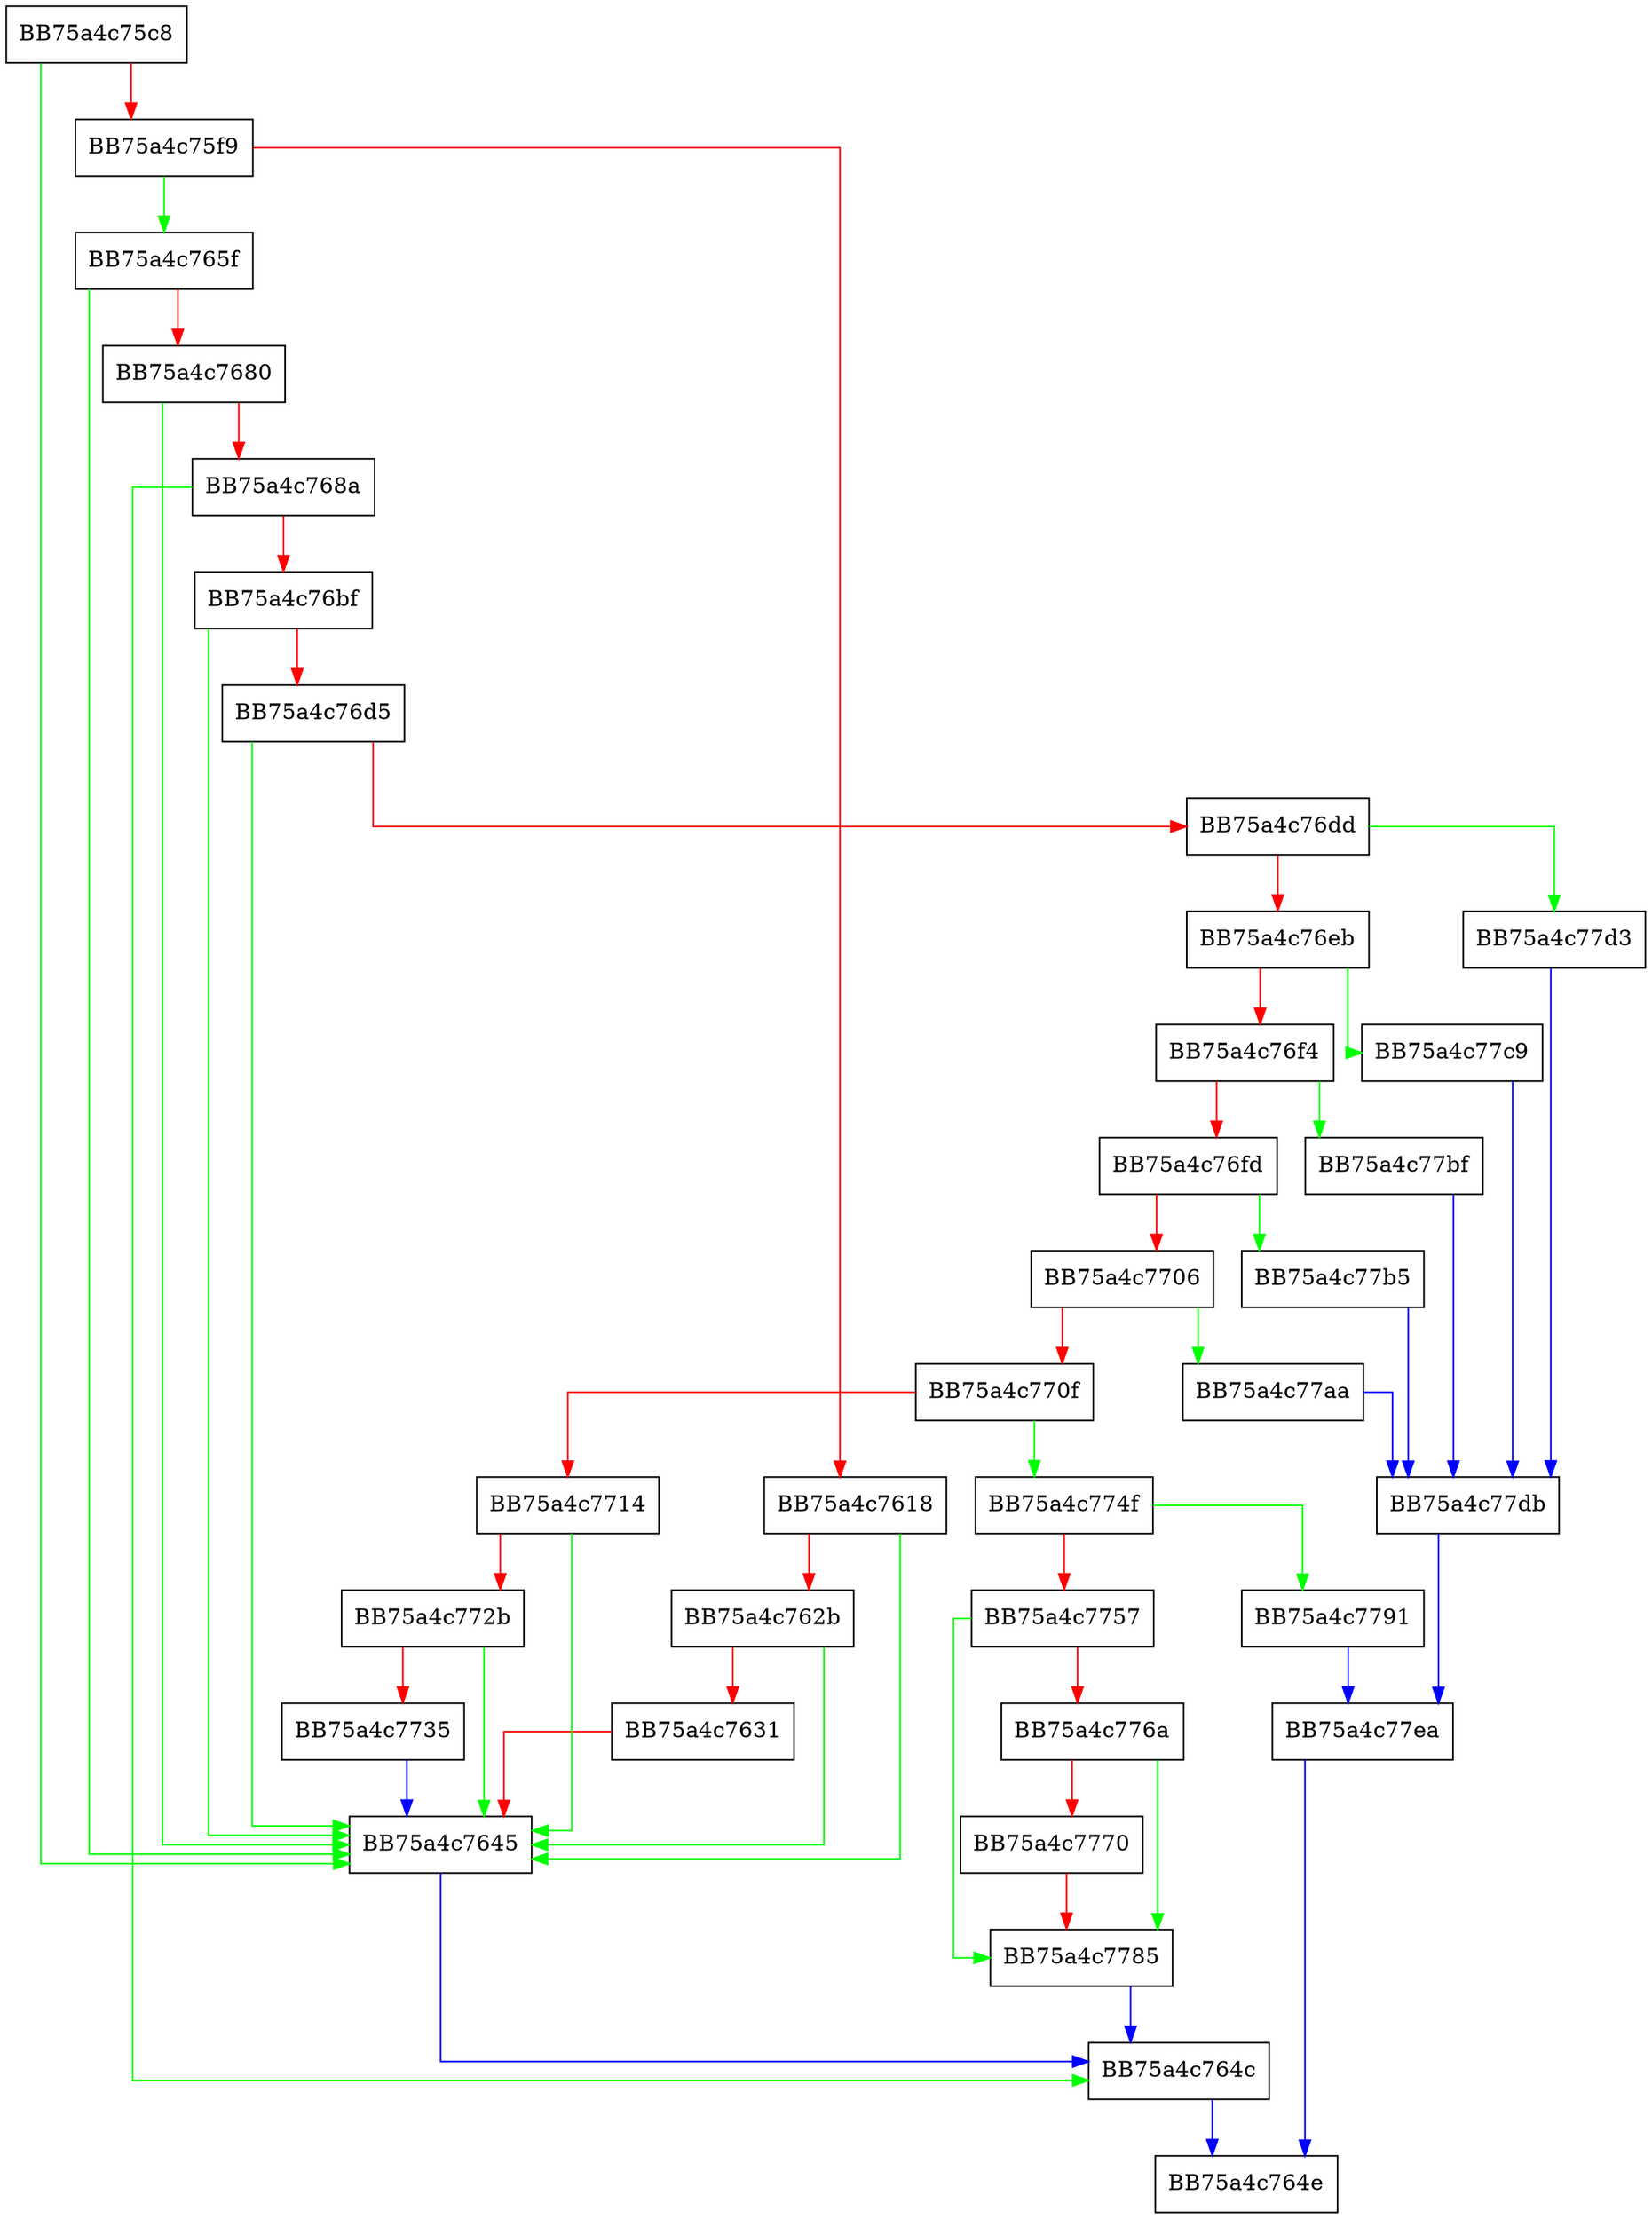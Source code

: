 digraph pALUVar {
  node [shape="box"];
  graph [splines=ortho];
  BB75a4c75c8 -> BB75a4c7645 [color="green"];
  BB75a4c75c8 -> BB75a4c75f9 [color="red"];
  BB75a4c75f9 -> BB75a4c765f [color="green"];
  BB75a4c75f9 -> BB75a4c7618 [color="red"];
  BB75a4c7618 -> BB75a4c7645 [color="green"];
  BB75a4c7618 -> BB75a4c762b [color="red"];
  BB75a4c762b -> BB75a4c7645 [color="green"];
  BB75a4c762b -> BB75a4c7631 [color="red"];
  BB75a4c7631 -> BB75a4c7645 [color="red"];
  BB75a4c7645 -> BB75a4c764c [color="blue"];
  BB75a4c764c -> BB75a4c764e [color="blue"];
  BB75a4c765f -> BB75a4c7645 [color="green"];
  BB75a4c765f -> BB75a4c7680 [color="red"];
  BB75a4c7680 -> BB75a4c7645 [color="green"];
  BB75a4c7680 -> BB75a4c768a [color="red"];
  BB75a4c768a -> BB75a4c764c [color="green"];
  BB75a4c768a -> BB75a4c76bf [color="red"];
  BB75a4c76bf -> BB75a4c7645 [color="green"];
  BB75a4c76bf -> BB75a4c76d5 [color="red"];
  BB75a4c76d5 -> BB75a4c7645 [color="green"];
  BB75a4c76d5 -> BB75a4c76dd [color="red"];
  BB75a4c76dd -> BB75a4c77d3 [color="green"];
  BB75a4c76dd -> BB75a4c76eb [color="red"];
  BB75a4c76eb -> BB75a4c77c9 [color="green"];
  BB75a4c76eb -> BB75a4c76f4 [color="red"];
  BB75a4c76f4 -> BB75a4c77bf [color="green"];
  BB75a4c76f4 -> BB75a4c76fd [color="red"];
  BB75a4c76fd -> BB75a4c77b5 [color="green"];
  BB75a4c76fd -> BB75a4c7706 [color="red"];
  BB75a4c7706 -> BB75a4c77aa [color="green"];
  BB75a4c7706 -> BB75a4c770f [color="red"];
  BB75a4c770f -> BB75a4c774f [color="green"];
  BB75a4c770f -> BB75a4c7714 [color="red"];
  BB75a4c7714 -> BB75a4c7645 [color="green"];
  BB75a4c7714 -> BB75a4c772b [color="red"];
  BB75a4c772b -> BB75a4c7645 [color="green"];
  BB75a4c772b -> BB75a4c7735 [color="red"];
  BB75a4c7735 -> BB75a4c7645 [color="blue"];
  BB75a4c774f -> BB75a4c7791 [color="green"];
  BB75a4c774f -> BB75a4c7757 [color="red"];
  BB75a4c7757 -> BB75a4c7785 [color="green"];
  BB75a4c7757 -> BB75a4c776a [color="red"];
  BB75a4c776a -> BB75a4c7785 [color="green"];
  BB75a4c776a -> BB75a4c7770 [color="red"];
  BB75a4c7770 -> BB75a4c7785 [color="red"];
  BB75a4c7785 -> BB75a4c764c [color="blue"];
  BB75a4c7791 -> BB75a4c77ea [color="blue"];
  BB75a4c77aa -> BB75a4c77db [color="blue"];
  BB75a4c77b5 -> BB75a4c77db [color="blue"];
  BB75a4c77bf -> BB75a4c77db [color="blue"];
  BB75a4c77c9 -> BB75a4c77db [color="blue"];
  BB75a4c77d3 -> BB75a4c77db [color="blue"];
  BB75a4c77db -> BB75a4c77ea [color="blue"];
  BB75a4c77ea -> BB75a4c764e [color="blue"];
}